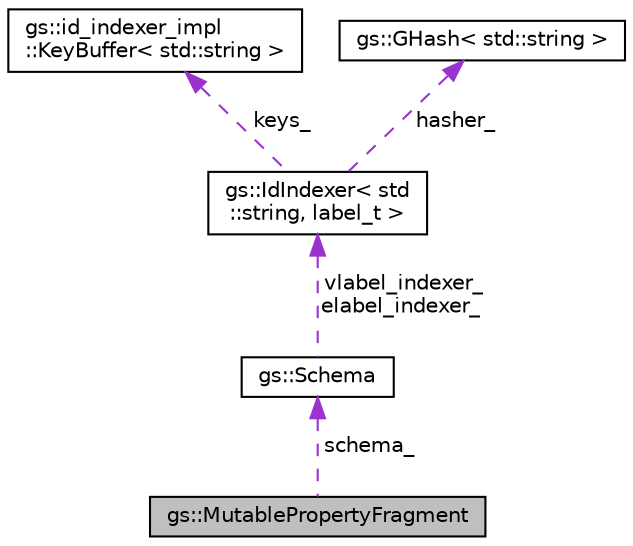 digraph "gs::MutablePropertyFragment"
{
 // LATEX_PDF_SIZE
  edge [fontname="Helvetica",fontsize="10",labelfontname="Helvetica",labelfontsize="10"];
  node [fontname="Helvetica",fontsize="10",shape=record];
  Node1 [label="gs::MutablePropertyFragment",height=0.2,width=0.4,color="black", fillcolor="grey75", style="filled", fontcolor="black",tooltip=" "];
  Node2 -> Node1 [dir="back",color="darkorchid3",fontsize="10",style="dashed",label=" schema_" ,fontname="Helvetica"];
  Node2 [label="gs::Schema",height=0.2,width=0.4,color="black", fillcolor="white", style="filled",URL="$classgs_1_1Schema.html",tooltip=" "];
  Node3 -> Node2 [dir="back",color="darkorchid3",fontsize="10",style="dashed",label=" vlabel_indexer_\nelabel_indexer_" ,fontname="Helvetica"];
  Node3 [label="gs::IdIndexer\< std\l::string, label_t \>",height=0.2,width=0.4,color="black", fillcolor="white", style="filled",URL="$classgs_1_1IdIndexer.html",tooltip=" "];
  Node4 -> Node3 [dir="back",color="darkorchid3",fontsize="10",style="dashed",label=" keys_" ,fontname="Helvetica"];
  Node4 [label="gs::id_indexer_impl\l::KeyBuffer\< std::string \>",height=0.2,width=0.4,color="black", fillcolor="white", style="filled",URL="$structgs_1_1id__indexer__impl_1_1KeyBuffer_3_01std_1_1string_01_4.html",tooltip=" "];
  Node5 -> Node3 [dir="back",color="darkorchid3",fontsize="10",style="dashed",label=" hasher_" ,fontname="Helvetica"];
  Node5 [label="gs::GHash\< std::string \>",height=0.2,width=0.4,color="black", fillcolor="white", style="filled",URL="$structgs_1_1GHash.html",tooltip=" "];
}
